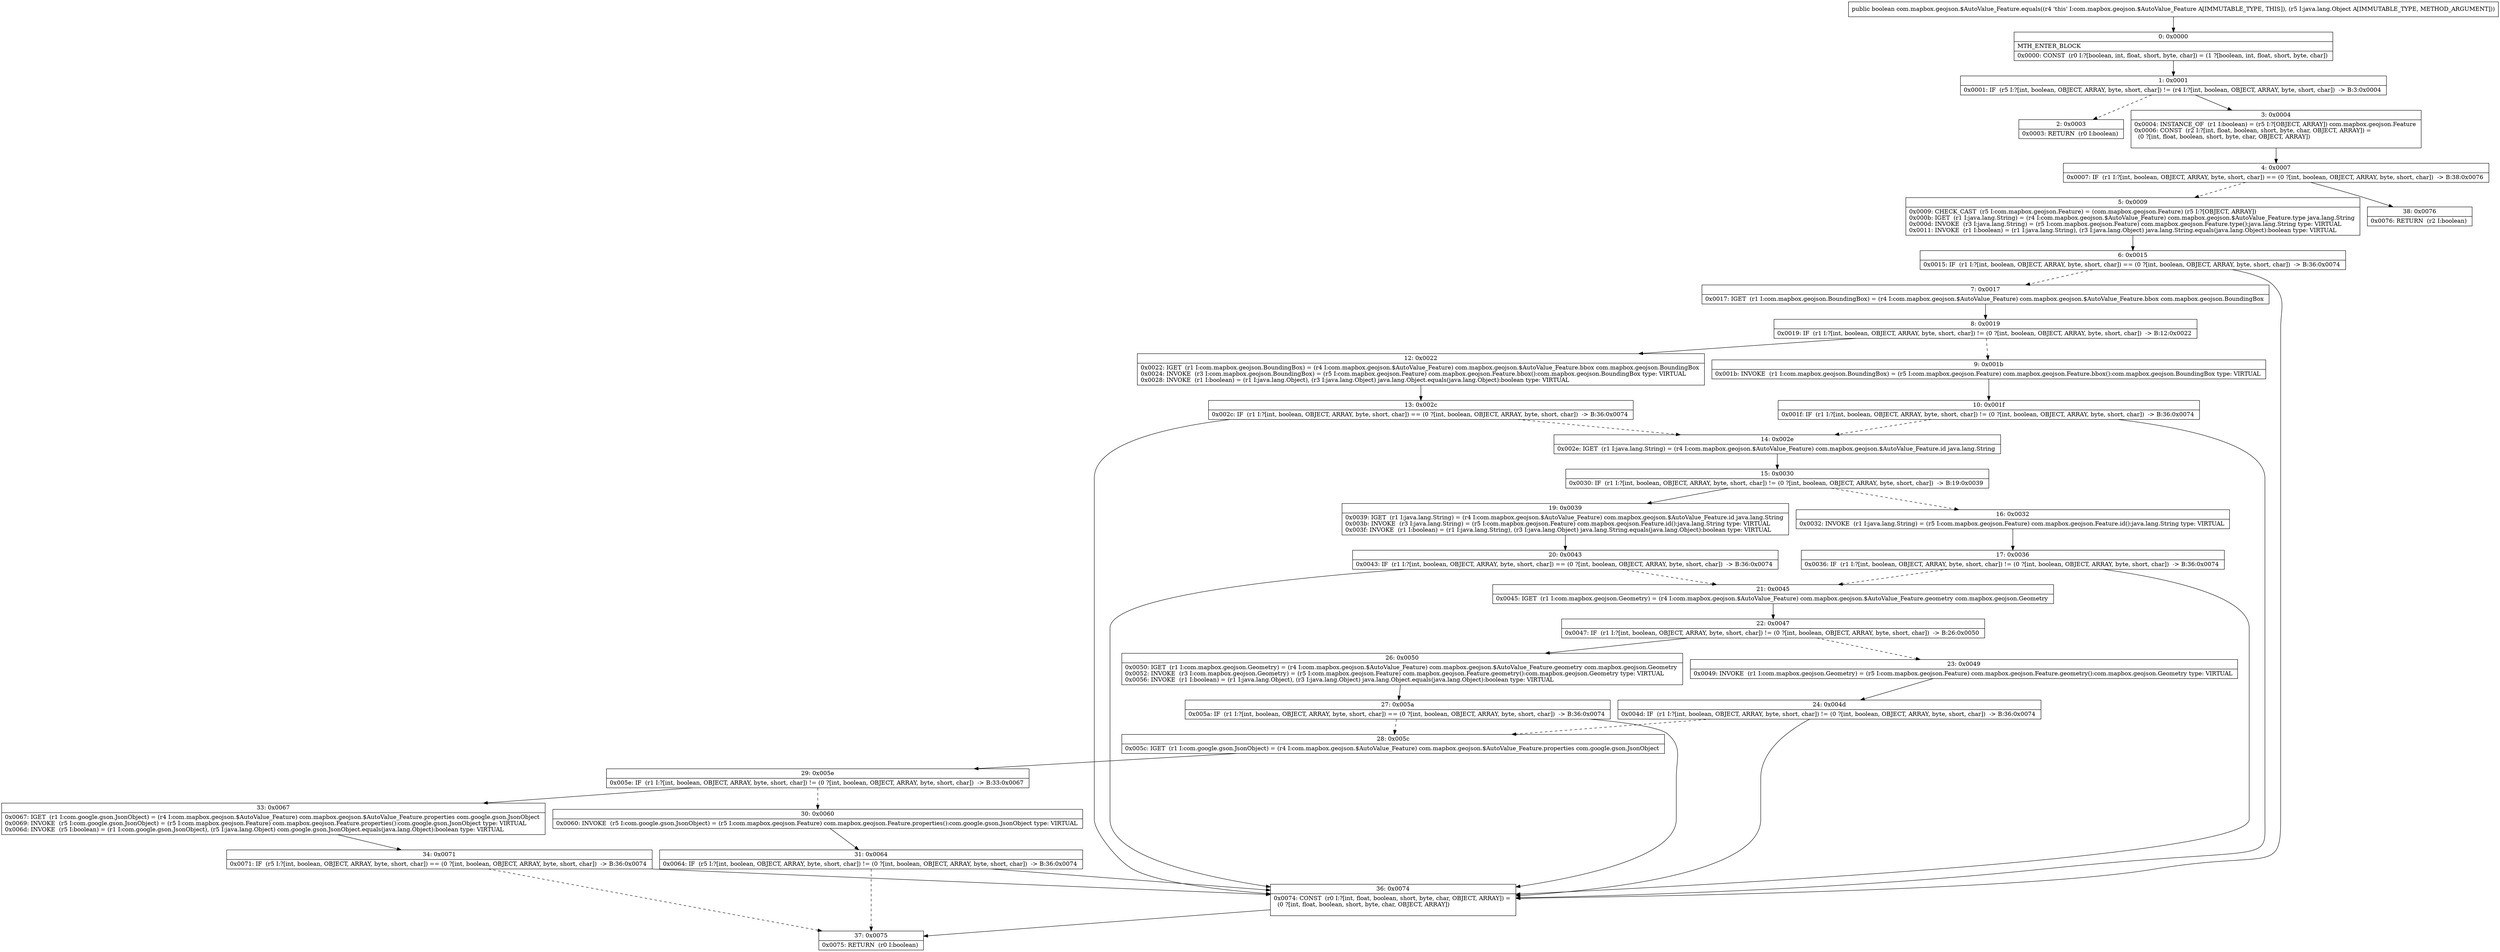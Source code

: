 digraph "CFG forcom.mapbox.geojson.$AutoValue_Feature.equals(Ljava\/lang\/Object;)Z" {
Node_0 [shape=record,label="{0\:\ 0x0000|MTH_ENTER_BLOCK\l|0x0000: CONST  (r0 I:?[boolean, int, float, short, byte, char]) = (1 ?[boolean, int, float, short, byte, char]) \l}"];
Node_1 [shape=record,label="{1\:\ 0x0001|0x0001: IF  (r5 I:?[int, boolean, OBJECT, ARRAY, byte, short, char]) != (r4 I:?[int, boolean, OBJECT, ARRAY, byte, short, char])  \-\> B:3:0x0004 \l}"];
Node_2 [shape=record,label="{2\:\ 0x0003|0x0003: RETURN  (r0 I:boolean) \l}"];
Node_3 [shape=record,label="{3\:\ 0x0004|0x0004: INSTANCE_OF  (r1 I:boolean) = (r5 I:?[OBJECT, ARRAY]) com.mapbox.geojson.Feature \l0x0006: CONST  (r2 I:?[int, float, boolean, short, byte, char, OBJECT, ARRAY]) = \l  (0 ?[int, float, boolean, short, byte, char, OBJECT, ARRAY])\l \l}"];
Node_4 [shape=record,label="{4\:\ 0x0007|0x0007: IF  (r1 I:?[int, boolean, OBJECT, ARRAY, byte, short, char]) == (0 ?[int, boolean, OBJECT, ARRAY, byte, short, char])  \-\> B:38:0x0076 \l}"];
Node_5 [shape=record,label="{5\:\ 0x0009|0x0009: CHECK_CAST  (r5 I:com.mapbox.geojson.Feature) = (com.mapbox.geojson.Feature) (r5 I:?[OBJECT, ARRAY]) \l0x000b: IGET  (r1 I:java.lang.String) = (r4 I:com.mapbox.geojson.$AutoValue_Feature) com.mapbox.geojson.$AutoValue_Feature.type java.lang.String \l0x000d: INVOKE  (r3 I:java.lang.String) = (r5 I:com.mapbox.geojson.Feature) com.mapbox.geojson.Feature.type():java.lang.String type: VIRTUAL \l0x0011: INVOKE  (r1 I:boolean) = (r1 I:java.lang.String), (r3 I:java.lang.Object) java.lang.String.equals(java.lang.Object):boolean type: VIRTUAL \l}"];
Node_6 [shape=record,label="{6\:\ 0x0015|0x0015: IF  (r1 I:?[int, boolean, OBJECT, ARRAY, byte, short, char]) == (0 ?[int, boolean, OBJECT, ARRAY, byte, short, char])  \-\> B:36:0x0074 \l}"];
Node_7 [shape=record,label="{7\:\ 0x0017|0x0017: IGET  (r1 I:com.mapbox.geojson.BoundingBox) = (r4 I:com.mapbox.geojson.$AutoValue_Feature) com.mapbox.geojson.$AutoValue_Feature.bbox com.mapbox.geojson.BoundingBox \l}"];
Node_8 [shape=record,label="{8\:\ 0x0019|0x0019: IF  (r1 I:?[int, boolean, OBJECT, ARRAY, byte, short, char]) != (0 ?[int, boolean, OBJECT, ARRAY, byte, short, char])  \-\> B:12:0x0022 \l}"];
Node_9 [shape=record,label="{9\:\ 0x001b|0x001b: INVOKE  (r1 I:com.mapbox.geojson.BoundingBox) = (r5 I:com.mapbox.geojson.Feature) com.mapbox.geojson.Feature.bbox():com.mapbox.geojson.BoundingBox type: VIRTUAL \l}"];
Node_10 [shape=record,label="{10\:\ 0x001f|0x001f: IF  (r1 I:?[int, boolean, OBJECT, ARRAY, byte, short, char]) != (0 ?[int, boolean, OBJECT, ARRAY, byte, short, char])  \-\> B:36:0x0074 \l}"];
Node_12 [shape=record,label="{12\:\ 0x0022|0x0022: IGET  (r1 I:com.mapbox.geojson.BoundingBox) = (r4 I:com.mapbox.geojson.$AutoValue_Feature) com.mapbox.geojson.$AutoValue_Feature.bbox com.mapbox.geojson.BoundingBox \l0x0024: INVOKE  (r3 I:com.mapbox.geojson.BoundingBox) = (r5 I:com.mapbox.geojson.Feature) com.mapbox.geojson.Feature.bbox():com.mapbox.geojson.BoundingBox type: VIRTUAL \l0x0028: INVOKE  (r1 I:boolean) = (r1 I:java.lang.Object), (r3 I:java.lang.Object) java.lang.Object.equals(java.lang.Object):boolean type: VIRTUAL \l}"];
Node_13 [shape=record,label="{13\:\ 0x002c|0x002c: IF  (r1 I:?[int, boolean, OBJECT, ARRAY, byte, short, char]) == (0 ?[int, boolean, OBJECT, ARRAY, byte, short, char])  \-\> B:36:0x0074 \l}"];
Node_14 [shape=record,label="{14\:\ 0x002e|0x002e: IGET  (r1 I:java.lang.String) = (r4 I:com.mapbox.geojson.$AutoValue_Feature) com.mapbox.geojson.$AutoValue_Feature.id java.lang.String \l}"];
Node_15 [shape=record,label="{15\:\ 0x0030|0x0030: IF  (r1 I:?[int, boolean, OBJECT, ARRAY, byte, short, char]) != (0 ?[int, boolean, OBJECT, ARRAY, byte, short, char])  \-\> B:19:0x0039 \l}"];
Node_16 [shape=record,label="{16\:\ 0x0032|0x0032: INVOKE  (r1 I:java.lang.String) = (r5 I:com.mapbox.geojson.Feature) com.mapbox.geojson.Feature.id():java.lang.String type: VIRTUAL \l}"];
Node_17 [shape=record,label="{17\:\ 0x0036|0x0036: IF  (r1 I:?[int, boolean, OBJECT, ARRAY, byte, short, char]) != (0 ?[int, boolean, OBJECT, ARRAY, byte, short, char])  \-\> B:36:0x0074 \l}"];
Node_19 [shape=record,label="{19\:\ 0x0039|0x0039: IGET  (r1 I:java.lang.String) = (r4 I:com.mapbox.geojson.$AutoValue_Feature) com.mapbox.geojson.$AutoValue_Feature.id java.lang.String \l0x003b: INVOKE  (r3 I:java.lang.String) = (r5 I:com.mapbox.geojson.Feature) com.mapbox.geojson.Feature.id():java.lang.String type: VIRTUAL \l0x003f: INVOKE  (r1 I:boolean) = (r1 I:java.lang.String), (r3 I:java.lang.Object) java.lang.String.equals(java.lang.Object):boolean type: VIRTUAL \l}"];
Node_20 [shape=record,label="{20\:\ 0x0043|0x0043: IF  (r1 I:?[int, boolean, OBJECT, ARRAY, byte, short, char]) == (0 ?[int, boolean, OBJECT, ARRAY, byte, short, char])  \-\> B:36:0x0074 \l}"];
Node_21 [shape=record,label="{21\:\ 0x0045|0x0045: IGET  (r1 I:com.mapbox.geojson.Geometry) = (r4 I:com.mapbox.geojson.$AutoValue_Feature) com.mapbox.geojson.$AutoValue_Feature.geometry com.mapbox.geojson.Geometry \l}"];
Node_22 [shape=record,label="{22\:\ 0x0047|0x0047: IF  (r1 I:?[int, boolean, OBJECT, ARRAY, byte, short, char]) != (0 ?[int, boolean, OBJECT, ARRAY, byte, short, char])  \-\> B:26:0x0050 \l}"];
Node_23 [shape=record,label="{23\:\ 0x0049|0x0049: INVOKE  (r1 I:com.mapbox.geojson.Geometry) = (r5 I:com.mapbox.geojson.Feature) com.mapbox.geojson.Feature.geometry():com.mapbox.geojson.Geometry type: VIRTUAL \l}"];
Node_24 [shape=record,label="{24\:\ 0x004d|0x004d: IF  (r1 I:?[int, boolean, OBJECT, ARRAY, byte, short, char]) != (0 ?[int, boolean, OBJECT, ARRAY, byte, short, char])  \-\> B:36:0x0074 \l}"];
Node_26 [shape=record,label="{26\:\ 0x0050|0x0050: IGET  (r1 I:com.mapbox.geojson.Geometry) = (r4 I:com.mapbox.geojson.$AutoValue_Feature) com.mapbox.geojson.$AutoValue_Feature.geometry com.mapbox.geojson.Geometry \l0x0052: INVOKE  (r3 I:com.mapbox.geojson.Geometry) = (r5 I:com.mapbox.geojson.Feature) com.mapbox.geojson.Feature.geometry():com.mapbox.geojson.Geometry type: VIRTUAL \l0x0056: INVOKE  (r1 I:boolean) = (r1 I:java.lang.Object), (r3 I:java.lang.Object) java.lang.Object.equals(java.lang.Object):boolean type: VIRTUAL \l}"];
Node_27 [shape=record,label="{27\:\ 0x005a|0x005a: IF  (r1 I:?[int, boolean, OBJECT, ARRAY, byte, short, char]) == (0 ?[int, boolean, OBJECT, ARRAY, byte, short, char])  \-\> B:36:0x0074 \l}"];
Node_28 [shape=record,label="{28\:\ 0x005c|0x005c: IGET  (r1 I:com.google.gson.JsonObject) = (r4 I:com.mapbox.geojson.$AutoValue_Feature) com.mapbox.geojson.$AutoValue_Feature.properties com.google.gson.JsonObject \l}"];
Node_29 [shape=record,label="{29\:\ 0x005e|0x005e: IF  (r1 I:?[int, boolean, OBJECT, ARRAY, byte, short, char]) != (0 ?[int, boolean, OBJECT, ARRAY, byte, short, char])  \-\> B:33:0x0067 \l}"];
Node_30 [shape=record,label="{30\:\ 0x0060|0x0060: INVOKE  (r5 I:com.google.gson.JsonObject) = (r5 I:com.mapbox.geojson.Feature) com.mapbox.geojson.Feature.properties():com.google.gson.JsonObject type: VIRTUAL \l}"];
Node_31 [shape=record,label="{31\:\ 0x0064|0x0064: IF  (r5 I:?[int, boolean, OBJECT, ARRAY, byte, short, char]) != (0 ?[int, boolean, OBJECT, ARRAY, byte, short, char])  \-\> B:36:0x0074 \l}"];
Node_33 [shape=record,label="{33\:\ 0x0067|0x0067: IGET  (r1 I:com.google.gson.JsonObject) = (r4 I:com.mapbox.geojson.$AutoValue_Feature) com.mapbox.geojson.$AutoValue_Feature.properties com.google.gson.JsonObject \l0x0069: INVOKE  (r5 I:com.google.gson.JsonObject) = (r5 I:com.mapbox.geojson.Feature) com.mapbox.geojson.Feature.properties():com.google.gson.JsonObject type: VIRTUAL \l0x006d: INVOKE  (r5 I:boolean) = (r1 I:com.google.gson.JsonObject), (r5 I:java.lang.Object) com.google.gson.JsonObject.equals(java.lang.Object):boolean type: VIRTUAL \l}"];
Node_34 [shape=record,label="{34\:\ 0x0071|0x0071: IF  (r5 I:?[int, boolean, OBJECT, ARRAY, byte, short, char]) == (0 ?[int, boolean, OBJECT, ARRAY, byte, short, char])  \-\> B:36:0x0074 \l}"];
Node_36 [shape=record,label="{36\:\ 0x0074|0x0074: CONST  (r0 I:?[int, float, boolean, short, byte, char, OBJECT, ARRAY]) = \l  (0 ?[int, float, boolean, short, byte, char, OBJECT, ARRAY])\l \l}"];
Node_37 [shape=record,label="{37\:\ 0x0075|0x0075: RETURN  (r0 I:boolean) \l}"];
Node_38 [shape=record,label="{38\:\ 0x0076|0x0076: RETURN  (r2 I:boolean) \l}"];
MethodNode[shape=record,label="{public boolean com.mapbox.geojson.$AutoValue_Feature.equals((r4 'this' I:com.mapbox.geojson.$AutoValue_Feature A[IMMUTABLE_TYPE, THIS]), (r5 I:java.lang.Object A[IMMUTABLE_TYPE, METHOD_ARGUMENT])) }"];
MethodNode -> Node_0;
Node_0 -> Node_1;
Node_1 -> Node_2[style=dashed];
Node_1 -> Node_3;
Node_3 -> Node_4;
Node_4 -> Node_5[style=dashed];
Node_4 -> Node_38;
Node_5 -> Node_6;
Node_6 -> Node_7[style=dashed];
Node_6 -> Node_36;
Node_7 -> Node_8;
Node_8 -> Node_9[style=dashed];
Node_8 -> Node_12;
Node_9 -> Node_10;
Node_10 -> Node_36;
Node_10 -> Node_14[style=dashed];
Node_12 -> Node_13;
Node_13 -> Node_14[style=dashed];
Node_13 -> Node_36;
Node_14 -> Node_15;
Node_15 -> Node_16[style=dashed];
Node_15 -> Node_19;
Node_16 -> Node_17;
Node_17 -> Node_36;
Node_17 -> Node_21[style=dashed];
Node_19 -> Node_20;
Node_20 -> Node_21[style=dashed];
Node_20 -> Node_36;
Node_21 -> Node_22;
Node_22 -> Node_23[style=dashed];
Node_22 -> Node_26;
Node_23 -> Node_24;
Node_24 -> Node_36;
Node_24 -> Node_28[style=dashed];
Node_26 -> Node_27;
Node_27 -> Node_28[style=dashed];
Node_27 -> Node_36;
Node_28 -> Node_29;
Node_29 -> Node_30[style=dashed];
Node_29 -> Node_33;
Node_30 -> Node_31;
Node_31 -> Node_36;
Node_31 -> Node_37[style=dashed];
Node_33 -> Node_34;
Node_34 -> Node_36;
Node_34 -> Node_37[style=dashed];
Node_36 -> Node_37;
}

